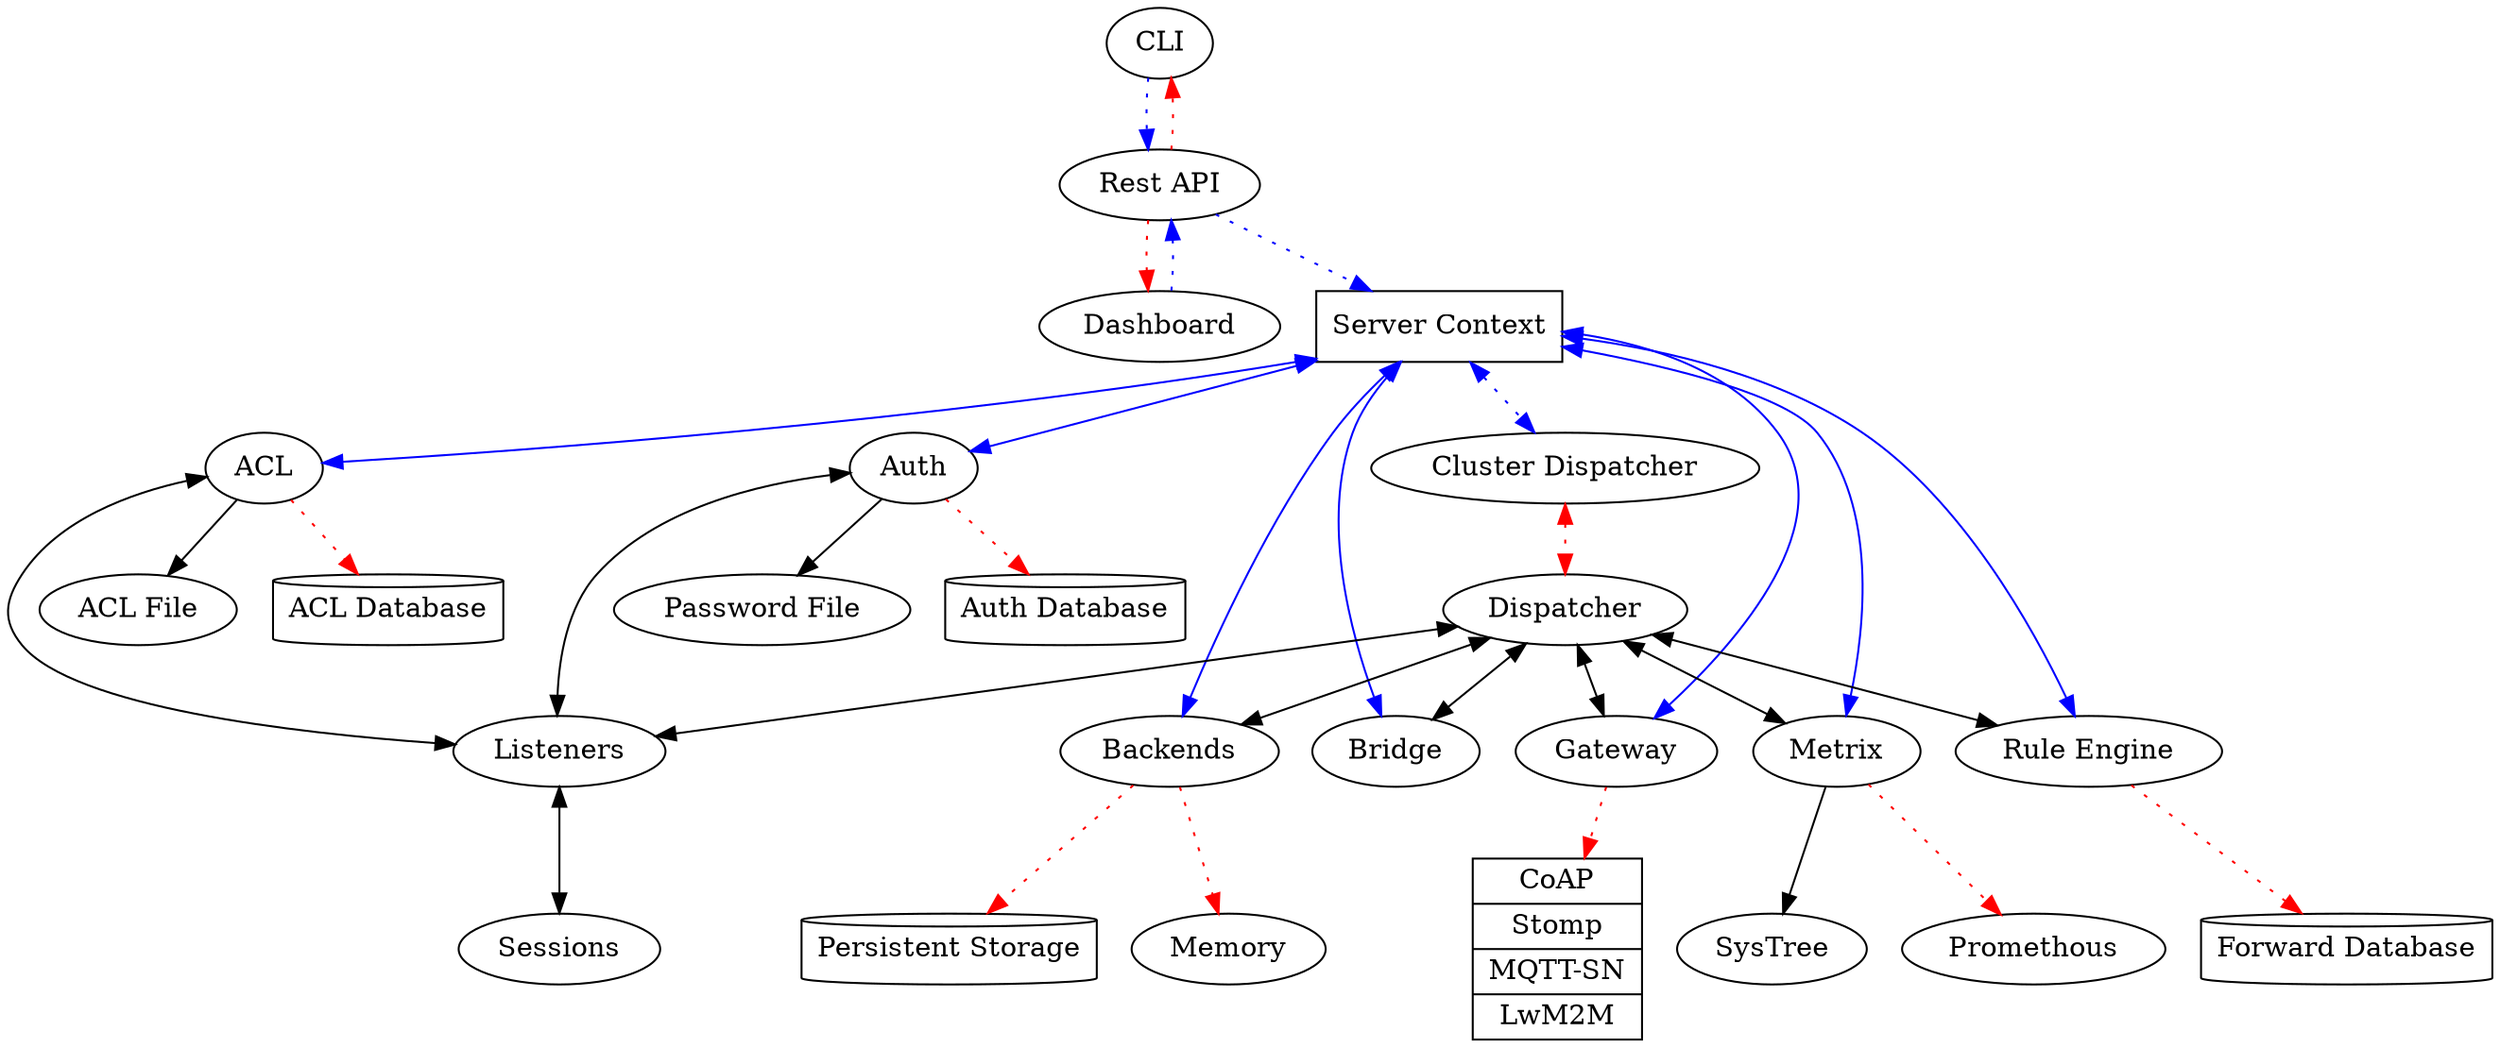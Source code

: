 
digraph {
	// cli
	CLI -> "Rest API" [style=dotted, color=blue];
	"Rest API" -> CLI [style=dotted, color=red];

	// dashboard app
	Dashboard -> "Rest API" [style=dotted, color=blue];
	"Rest API" -> Dashboard [style=dotted, color=red];

	"Rest API" -> "Server Context" [style=dotted, color=blue];

	"Server Context" [shape=box];
	"Server Context" -> ACL [dir=both, color=blue];
	"Server Context" -> Auth [dir=both, color=blue];
	"Server Context" -> Backends [dir=both, color=blue];
	"Server Context" -> Bridge [dir=both, color=blue];
	"Server Context" -> Gateway [dir=both, color=blue];
	"Server Context" -> Metrix [dir=both, color=blue];
	"Server Context" -> "Cluster Dispatcher" [dir=both, style=dotted, color=blue];
	"Server Context" -> "Rule Engine" [dir=both, color=blue];

	"Cluster Dispatcher" -> Dispatcher [dir=both, color=red, style=dotted];

	Dispatcher -> Listeners [dir=both];
	Listeners -> Sessions [dir=both];

	Dispatcher -> Backends [dir=both];
	Backends -> Memory [color=red, style=dotted];
	"Persistent Storage" [shape=cylinder];
	Backends -> "Persistent Storage" [color=red, style=dotted];

	// ACL app
	ACL -> Listeners [dir=both];
	ACL -> "ACL File";
	"ACL Database" [shape=cylinder];
	ACL -> "ACL Database" [style=dotted, color=red];

	// auth app
	Auth -> Listeners [dir=both];
	Auth -> "Password File";
	"Auth Database" [shape=cylinder];
	Auth -> "Auth Database" [style=dotted, color=red];

	// mqtt bridge app
	Dispatcher -> Bridge [dir=both];

	// gateway app
	Dispatcher -> Gateway [dir=both];
	ExternalProtocols [shape=record, label="{ CoAP | Stomp | MQTT-SN | LwM2M }"];
	Gateway -> ExternalProtocols [style=dotted, color=red];

	// monitor app
	Dispatcher -> Metrix [dir=both];
	Metrix -> Promethous [style=dotted, color=red];
	Metrix -> SysTree;

	// rule engine app
	Dispatcher -> "Rule Engine" [dir=both];
	"Forward Database" [shape=cylinder];
	"Rule Engine" -> "Forward Database" [style=dotted, color=red];
}
